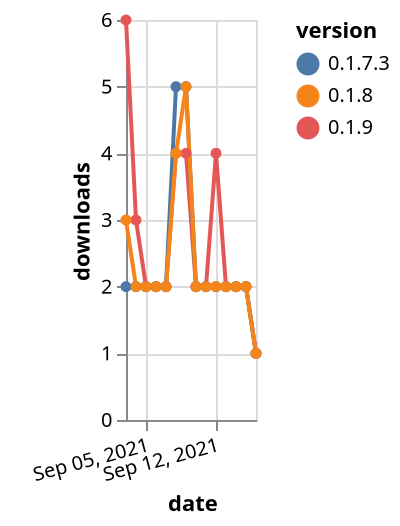 {"$schema": "https://vega.github.io/schema/vega-lite/v5.json", "description": "A simple bar chart with embedded data.", "data": {"values": [{"date": "2021-09-03", "total": 2769, "delta": 6, "version": "0.1.9"}, {"date": "2021-09-04", "total": 2772, "delta": 3, "version": "0.1.9"}, {"date": "2021-09-05", "total": 2774, "delta": 2, "version": "0.1.9"}, {"date": "2021-09-06", "total": 2776, "delta": 2, "version": "0.1.9"}, {"date": "2021-09-07", "total": 2778, "delta": 2, "version": "0.1.9"}, {"date": "2021-09-08", "total": 2782, "delta": 4, "version": "0.1.9"}, {"date": "2021-09-09", "total": 2786, "delta": 4, "version": "0.1.9"}, {"date": "2021-09-10", "total": 2788, "delta": 2, "version": "0.1.9"}, {"date": "2021-09-11", "total": 2790, "delta": 2, "version": "0.1.9"}, {"date": "2021-09-12", "total": 2794, "delta": 4, "version": "0.1.9"}, {"date": "2021-09-13", "total": 2796, "delta": 2, "version": "0.1.9"}, {"date": "2021-09-14", "total": 2798, "delta": 2, "version": "0.1.9"}, {"date": "2021-09-15", "total": 2800, "delta": 2, "version": "0.1.9"}, {"date": "2021-09-16", "total": 2801, "delta": 1, "version": "0.1.9"}, {"date": "2021-09-03", "total": 3499, "delta": 2, "version": "0.1.7.3"}, {"date": "2021-09-04", "total": 3501, "delta": 2, "version": "0.1.7.3"}, {"date": "2021-09-05", "total": 3503, "delta": 2, "version": "0.1.7.3"}, {"date": "2021-09-06", "total": 3505, "delta": 2, "version": "0.1.7.3"}, {"date": "2021-09-07", "total": 3507, "delta": 2, "version": "0.1.7.3"}, {"date": "2021-09-08", "total": 3512, "delta": 5, "version": "0.1.7.3"}, {"date": "2021-09-09", "total": 3517, "delta": 5, "version": "0.1.7.3"}, {"date": "2021-09-10", "total": 3519, "delta": 2, "version": "0.1.7.3"}, {"date": "2021-09-11", "total": 3521, "delta": 2, "version": "0.1.7.3"}, {"date": "2021-09-12", "total": 3523, "delta": 2, "version": "0.1.7.3"}, {"date": "2021-09-13", "total": 3525, "delta": 2, "version": "0.1.7.3"}, {"date": "2021-09-14", "total": 3527, "delta": 2, "version": "0.1.7.3"}, {"date": "2021-09-15", "total": 3529, "delta": 2, "version": "0.1.7.3"}, {"date": "2021-09-16", "total": 3530, "delta": 1, "version": "0.1.7.3"}, {"date": "2021-09-03", "total": 5054, "delta": 3, "version": "0.1.8"}, {"date": "2021-09-04", "total": 5056, "delta": 2, "version": "0.1.8"}, {"date": "2021-09-05", "total": 5058, "delta": 2, "version": "0.1.8"}, {"date": "2021-09-06", "total": 5060, "delta": 2, "version": "0.1.8"}, {"date": "2021-09-07", "total": 5062, "delta": 2, "version": "0.1.8"}, {"date": "2021-09-08", "total": 5066, "delta": 4, "version": "0.1.8"}, {"date": "2021-09-09", "total": 5071, "delta": 5, "version": "0.1.8"}, {"date": "2021-09-10", "total": 5073, "delta": 2, "version": "0.1.8"}, {"date": "2021-09-11", "total": 5075, "delta": 2, "version": "0.1.8"}, {"date": "2021-09-12", "total": 5077, "delta": 2, "version": "0.1.8"}, {"date": "2021-09-13", "total": 5079, "delta": 2, "version": "0.1.8"}, {"date": "2021-09-14", "total": 5081, "delta": 2, "version": "0.1.8"}, {"date": "2021-09-15", "total": 5083, "delta": 2, "version": "0.1.8"}, {"date": "2021-09-16", "total": 5084, "delta": 1, "version": "0.1.8"}]}, "width": "container", "mark": {"type": "line", "point": {"filled": true}}, "encoding": {"x": {"field": "date", "type": "temporal", "timeUnit": "yearmonthdate", "title": "date", "axis": {"labelAngle": -15}}, "y": {"field": "delta", "type": "quantitative", "title": "downloads"}, "color": {"field": "version", "type": "nominal"}, "tooltip": {"field": "delta"}}}